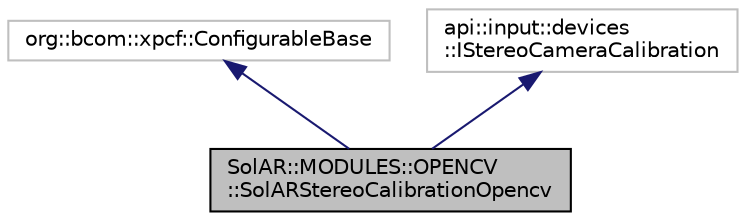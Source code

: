 digraph "SolAR::MODULES::OPENCV::SolARStereoCalibrationOpencv"
{
 // LATEX_PDF_SIZE
  edge [fontname="Helvetica",fontsize="10",labelfontname="Helvetica",labelfontsize="10"];
  node [fontname="Helvetica",fontsize="10",shape=record];
  Node1 [label="SolAR::MODULES::OPENCV\l::SolARStereoCalibrationOpencv",height=0.2,width=0.4,color="black", fillcolor="grey75", style="filled", fontcolor="black",tooltip="Calibrate and rectify a stereo camera. UUID: 31051575-1521-4559-9e75-e7e97f990c77"];
  Node2 -> Node1 [dir="back",color="midnightblue",fontsize="10",style="solid",fontname="Helvetica"];
  Node2 [label="org::bcom::xpcf::ConfigurableBase",height=0.2,width=0.4,color="grey75", fillcolor="white", style="filled",tooltip=" "];
  Node3 -> Node1 [dir="back",color="midnightblue",fontsize="10",style="solid",fontname="Helvetica"];
  Node3 [label="api::input::devices\l::IStereoCameraCalibration",height=0.2,width=0.4,color="grey75", fillcolor="white", style="filled",tooltip=" "];
}
